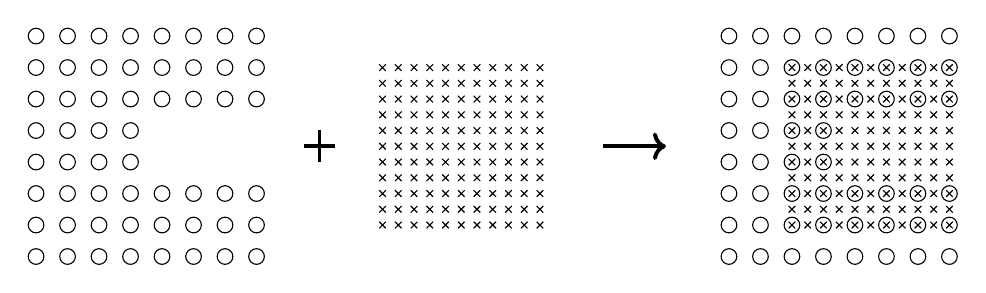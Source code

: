\begin{tikzpicture}[
	scale=0.4,
	coarse/.style={circle,draw=black,inner sep=2},
	fine/.style={cross out,draw=black,inner sep=1},
]

\foreach \x in {0,...,3}
	\foreach \y in {0,...,7}
		\node[coarse] at (\x,\y){ };
\foreach \x in {4,...,7}
	\foreach \y in {0,...,2}
		\node[coarse] at (\x,\y){ };
\foreach \x in {4,...,7}
	\foreach \y in {5,...,7}
		\node[coarse] at (\x,\y){ };

\draw (9,3.5) node[cross out,draw=black,line width=0.5mm,rotate=45]{};

\foreach \x in {0,...,10}
	\foreach \y in {0,...,10}
		\node[fine] at (11+0.5*\x,1+0.5*\y){ };

\draw[->,line width=0.5mm] (18,3.5) -- (20,3.5);

\foreach \x in {22,...,25}
	\foreach \y in {0,...,7}
		\node[coarse] at (\x,\y){ };
\foreach \x in {26,...,29}
	\foreach \y in {0,...,2}
		\node[coarse] at (\x,\y){ };
\foreach \x in {26,...,29}
	\foreach \y in {5,...,7}
		\node[coarse] at (\x,\y){ };

\foreach \x in {0,...,10}
	\foreach \y in {0,...,10}
		\node[fine] at (24+0.5*\x,1+0.5*\y){ };
\end{tikzpicture}
